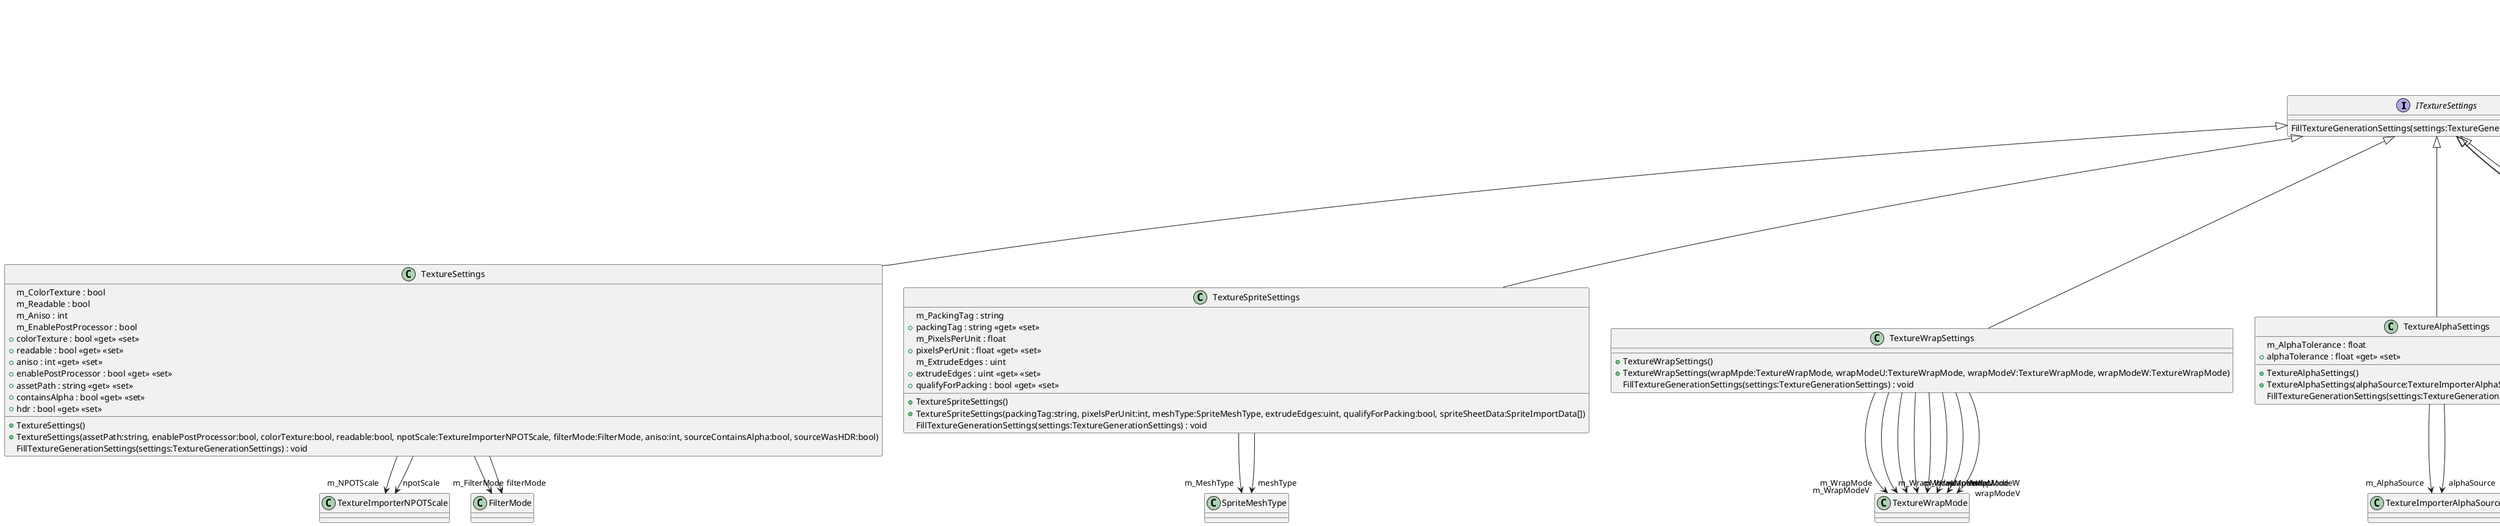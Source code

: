 @startuml
interface ITextureSettings {
    FillTextureGenerationSettings(settings:TextureGenerationSettings) : void
}
class TextureSettings {
    m_ColorTexture : bool
    m_Readable : bool
    m_Aniso : int
    m_EnablePostProcessor : bool
    + TextureSettings()
    + TextureSettings(assetPath:string, enablePostProcessor:bool, colorTexture:bool, readable:bool, npotScale:TextureImporterNPOTScale, filterMode:FilterMode, aniso:int, sourceContainsAlpha:bool, sourceWasHDR:bool)
    + colorTexture : bool <<get>> <<set>>
    + readable : bool <<get>> <<set>>
    + aniso : int <<get>> <<set>>
    + enablePostProcessor : bool <<get>> <<set>>
    + assetPath : string <<get>> <<set>>
    + containsAlpha : bool <<get>> <<set>>
    + hdr : bool <<get>> <<set>>
    FillTextureGenerationSettings(settings:TextureGenerationSettings) : void
}
class TextureSpriteSettings {
    m_PackingTag : string
    + packingTag : string <<get>> <<set>>
    m_PixelsPerUnit : float
    + pixelsPerUnit : float <<get>> <<set>>
    m_ExtrudeEdges : uint
    + extrudeEdges : uint <<get>> <<set>>
    + qualifyForPacking : bool <<get>> <<set>>
    + TextureSpriteSettings()
    + TextureSpriteSettings(packingTag:string, pixelsPerUnit:int, meshType:SpriteMeshType, extrudeEdges:uint, qualifyForPacking:bool, spriteSheetData:SpriteImportData[])
    FillTextureGenerationSettings(settings:TextureGenerationSettings) : void
}
class TextureWrapSettings {
    + TextureWrapSettings()
    + TextureWrapSettings(wrapMpde:TextureWrapMode, wrapModeU:TextureWrapMode, wrapModeV:TextureWrapMode, wrapModeW:TextureWrapMode)
    FillTextureGenerationSettings(settings:TextureGenerationSettings) : void
}
class TextureAlphaSettings {
    m_AlphaTolerance : float
    + alphaTolerance : float <<get>> <<set>>
    + TextureAlphaSettings()
    + TextureAlphaSettings(alphaSource:TextureImporterAlphaSource, alphaTolerance:float)
    FillTextureGenerationSettings(settings:TextureGenerationSettings) : void
}
class TextureMipmapSettings {
    m_BorderMipmap : bool
    + borderMipmap : bool <<get>> <<set>>
    m_Fadeout : bool
    + fadeout : bool <<get>> <<set>>
    m_PreserveCoverage : bool
    + preserveCoverage : bool <<get>> <<set>>
    m_FadeDistanceStart : int
    + fadeDistanceStart : int <<get>> <<set>>
    m_FadeDistanceEnd : int
    + fadeDistanceEnd : int <<get>> <<set>>
    + TextureMipmapSettings()
    + TextureMipmapSettings(filter:TextureImporterMipFilter, borderMipmap:bool, fadeout:bool, preserveCoverage:bool, fadeDistanceStart:int, fadeDistanceEnd:int)
    FillTextureGenerationSettings(settings:TextureGenerationSettings) : void
}
class TextureNormalSettings {
    m_GenerateFromGrayScale : bool
    + generateFromGrayScale : bool <<get>> <<set>>
    m_Bumpiness : float
    + bumpiness : float <<get>> <<set>>
    + TextureNormalSettings()
    + TextureNormalSettings(filter:TextureImporterNormalFilter, generateFromGrayScale:bool, bumpiness:float)
    FillTextureGenerationSettings(settings:TextureGenerationSettings) : void
}
class TextureCubemapSettings {
    m_Seamless : bool
    + seamless : bool <<get>> <<set>>
    + TextureCubemapSettings()
    + TextureCubemapSettings(convolution:TextureImporterCubemapConvolution, mode:TextureImporterGenerateCubemap, seamless:bool)
    FillTextureGenerationSettings(settings:TextureGenerationSettings) : void
}
class TextureGeneratorHelper <<static>> {
    + {static} GenerateTextureSprite(buffer:NativeArray<Color32>, bufferWidth:int, bufferHeight:int, settings:TextureSettings, platformSettings:TextureImporterPlatformSettings, spriteSettings:TextureSpriteSettings, alphaSettings:TextureAlphaSettings, mipmapSettings:TextureMipmapSettings, wrapSettings:TextureWrapSettings) : TextureGenerationOutput
    + {static} GenerateLightmap(buffer:NativeArray<Color32>, bufferWidth:int, bufferHeight:int, settings:TextureSettings, platformSettings:TextureImporterPlatformSettings, mipmapSettings:TextureMipmapSettings, wrapSettings:TextureWrapSettings) : TextureGenerationOutput
    + {static} GenerateCookie(buffer:NativeArray<Color32>, bufferWidth:int, bufferHeight:int, settings:TextureSettings, platformSettings:TextureImporterPlatformSettings, alphaSettings:TextureAlphaSettings, mipmapSettings:TextureMipmapSettings, cubemapSettings:TextureCubemapSettings, wrapSettings:TextureWrapSettings) : TextureGenerationOutput
    + {static} GenerateNormalMap(buffer:NativeArray<Color32>, bufferWidth:int, bufferHeight:int, settings:TextureSettings, platformSettings:TextureImporterPlatformSettings, normalSettings:TextureNormalSettings, mipmapSettings:TextureMipmapSettings, cubemapSettings:TextureCubemapSettings, wrapSettings:TextureWrapSettings) : TextureGenerationOutput
    + {static} GenerateTextureGUI(buffer:NativeArray<Color32>, bufferWidth:int, bufferHeight:int, settings:TextureSettings, platformSettings:TextureImporterPlatformSettings, alphaSettings:TextureAlphaSettings, mipmapSettings:TextureMipmapSettings, wrapSettings:TextureWrapSettings) : TextureGenerationOutput
    + {static} GenerateTextureSingleChannel(buffer:NativeArray<Color32>, bufferWidth:int, bufferHeight:int, settings:TextureSettings, platformSettings:TextureImporterPlatformSettings, alphaSettings:TextureAlphaSettings, mipmapSettings:TextureMipmapSettings, cubemapSettings:TextureCubemapSettings, wrapSettings:TextureWrapSettings) : TextureGenerationOutput
    + {static} GenerateTextureCursor(buffer:NativeArray<Color32>, bufferWidth:int, bufferHeight:int, settings:TextureSettings, platformSettings:TextureImporterPlatformSettings, alphaSettings:TextureAlphaSettings, mipmapSettings:TextureMipmapSettings, wrapSettings:TextureWrapSettings) : TextureGenerationOutput
    + {static} GenerateTextureDefault(buffer:NativeArray<Color32>, bufferWidth:int, bufferHeight:int, settings:TextureSettings, platformSettings:TextureImporterPlatformSettings, alphaSettings:TextureAlphaSettings, mipmapSettings:TextureMipmapSettings, cubemapSettings:TextureCubemapSettings, wrapSettings:TextureWrapSettings) : TextureGenerationOutput
    {static} GenerateTexture(imageBuffer:NativeArray<Color32>, imageBufferWidth:int, imageBufferHeight:int, type:TextureImporterType, platformSettings:TextureImporterPlatformSettings, otherSettings:ITextureSettings[]) : TextureGenerationOutput
    {static} + ExtractTextureSettings(tis:TextureImporterSettings) : TextureSettings
    {static} + ExtractTextureSpriteSettings(tis:TextureImporterSettings) : TextureSpriteSettings
    {static} + ExtractTextureWrapSettings(tis:TextureImporterSettings) : TextureWrapSettings
    {static} + ExtractTextureAlphaSettings(settings:TextureImporterSettings) : TextureAlphaSettings
    {static} + ExtractTextureMipmapSettings(settings:TextureImporterSettings) : TextureMipmapSettings
    {static} + ExtractTextureNormalSettings(settings:TextureImporterSettings) : TextureNormalSettings
    {static} + ExtractTextureCubemapSettings(settings:TextureImporterSettings) : TextureCubemapSettings
}
ITextureSettings <|-- TextureSettings
TextureSettings --> "m_NPOTScale" TextureImporterNPOTScale
TextureSettings --> "m_FilterMode" FilterMode
TextureSettings --> "npotScale" TextureImporterNPOTScale
TextureSettings --> "filterMode" FilterMode
ITextureSettings <|-- TextureSpriteSettings
TextureSpriteSettings --> "m_MeshType" SpriteMeshType
TextureSpriteSettings --> "meshType" SpriteMeshType
ITextureSettings <|-- TextureWrapSettings
TextureWrapSettings --> "m_WrapMode" TextureWrapMode
TextureWrapSettings --> "m_WrapModeU" TextureWrapMode
TextureWrapSettings --> "m_WrapModeV" TextureWrapMode
TextureWrapSettings --> "m_WrapModeW" TextureWrapMode
TextureWrapSettings --> "wrapMode" TextureWrapMode
TextureWrapSettings --> "wrapModeU" TextureWrapMode
TextureWrapSettings --> "wrapModeV" TextureWrapMode
TextureWrapSettings --> "wrapModeW" TextureWrapMode
ITextureSettings <|-- TextureAlphaSettings
TextureAlphaSettings --> "m_AlphaSource" TextureImporterAlphaSource
TextureAlphaSettings --> "alphaSource" TextureImporterAlphaSource
ITextureSettings <|-- TextureMipmapSettings
TextureMipmapSettings --> "m_Filter" TextureImporterMipFilter
TextureMipmapSettings --> "filter" TextureImporterMipFilter
ITextureSettings <|-- TextureNormalSettings
TextureNormalSettings --> "m_Filter" TextureImporterNormalFilter
TextureNormalSettings --> "filter" TextureImporterNormalFilter
ITextureSettings <|-- TextureCubemapSettings
TextureCubemapSettings --> "m_Convolution" TextureImporterCubemapConvolution
TextureCubemapSettings --> "convolution" TextureImporterCubemapConvolution
TextureCubemapSettings --> "m_Mode" TextureImporterGenerateCubemap
TextureCubemapSettings --> "mode" TextureImporterGenerateCubemap
@enduml
